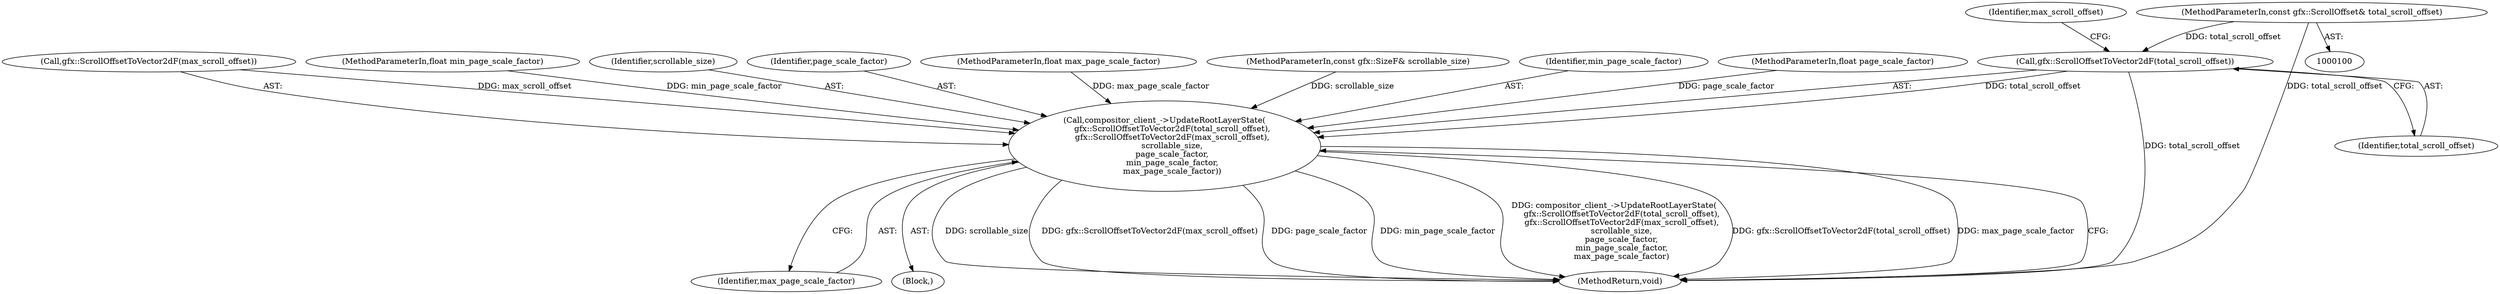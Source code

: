 digraph "1_Chrome_0e3d721470add955c056e3051614f58c7220e85b_12@del" {
"1000113" [label="(Call,gfx::ScrollOffsetToVector2dF(total_scroll_offset))"];
"1000101" [label="(MethodParameterIn,const gfx::ScrollOffset& total_scroll_offset)"];
"1000112" [label="(Call,compositor_client_->UpdateRootLayerState(\n      gfx::ScrollOffsetToVector2dF(total_scroll_offset),\n      gfx::ScrollOffsetToVector2dF(max_scroll_offset),\n      scrollable_size,\n      page_scale_factor,\n      min_page_scale_factor,\n      max_page_scale_factor))"];
"1000120" [label="(Identifier,max_page_scale_factor)"];
"1000115" [label="(Call,gfx::ScrollOffsetToVector2dF(max_scroll_offset))"];
"1000105" [label="(MethodParameterIn,float min_page_scale_factor)"];
"1000117" [label="(Identifier,scrollable_size)"];
"1000107" [label="(Block,)"];
"1000118" [label="(Identifier,page_scale_factor)"];
"1000114" [label="(Identifier,total_scroll_offset)"];
"1000106" [label="(MethodParameterIn,float max_page_scale_factor)"];
"1000103" [label="(MethodParameterIn,const gfx::SizeF& scrollable_size)"];
"1000119" [label="(Identifier,min_page_scale_factor)"];
"1000104" [label="(MethodParameterIn,float page_scale_factor)"];
"1000113" [label="(Call,gfx::ScrollOffsetToVector2dF(total_scroll_offset))"];
"1000121" [label="(MethodReturn,void)"];
"1000112" [label="(Call,compositor_client_->UpdateRootLayerState(\n      gfx::ScrollOffsetToVector2dF(total_scroll_offset),\n      gfx::ScrollOffsetToVector2dF(max_scroll_offset),\n      scrollable_size,\n      page_scale_factor,\n      min_page_scale_factor,\n      max_page_scale_factor))"];
"1000116" [label="(Identifier,max_scroll_offset)"];
"1000101" [label="(MethodParameterIn,const gfx::ScrollOffset& total_scroll_offset)"];
"1000113" -> "1000112"  [label="AST: "];
"1000113" -> "1000114"  [label="CFG: "];
"1000114" -> "1000113"  [label="AST: "];
"1000116" -> "1000113"  [label="CFG: "];
"1000113" -> "1000121"  [label="DDG: total_scroll_offset"];
"1000113" -> "1000112"  [label="DDG: total_scroll_offset"];
"1000101" -> "1000113"  [label="DDG: total_scroll_offset"];
"1000101" -> "1000100"  [label="AST: "];
"1000101" -> "1000121"  [label="DDG: total_scroll_offset"];
"1000112" -> "1000107"  [label="AST: "];
"1000112" -> "1000120"  [label="CFG: "];
"1000115" -> "1000112"  [label="AST: "];
"1000117" -> "1000112"  [label="AST: "];
"1000118" -> "1000112"  [label="AST: "];
"1000119" -> "1000112"  [label="AST: "];
"1000120" -> "1000112"  [label="AST: "];
"1000121" -> "1000112"  [label="CFG: "];
"1000112" -> "1000121"  [label="DDG: scrollable_size"];
"1000112" -> "1000121"  [label="DDG: gfx::ScrollOffsetToVector2dF(max_scroll_offset)"];
"1000112" -> "1000121"  [label="DDG: page_scale_factor"];
"1000112" -> "1000121"  [label="DDG: min_page_scale_factor"];
"1000112" -> "1000121"  [label="DDG: compositor_client_->UpdateRootLayerState(\n      gfx::ScrollOffsetToVector2dF(total_scroll_offset),\n      gfx::ScrollOffsetToVector2dF(max_scroll_offset),\n      scrollable_size,\n      page_scale_factor,\n      min_page_scale_factor,\n      max_page_scale_factor)"];
"1000112" -> "1000121"  [label="DDG: gfx::ScrollOffsetToVector2dF(total_scroll_offset)"];
"1000112" -> "1000121"  [label="DDG: max_page_scale_factor"];
"1000115" -> "1000112"  [label="DDG: max_scroll_offset"];
"1000103" -> "1000112"  [label="DDG: scrollable_size"];
"1000104" -> "1000112"  [label="DDG: page_scale_factor"];
"1000105" -> "1000112"  [label="DDG: min_page_scale_factor"];
"1000106" -> "1000112"  [label="DDG: max_page_scale_factor"];
}
